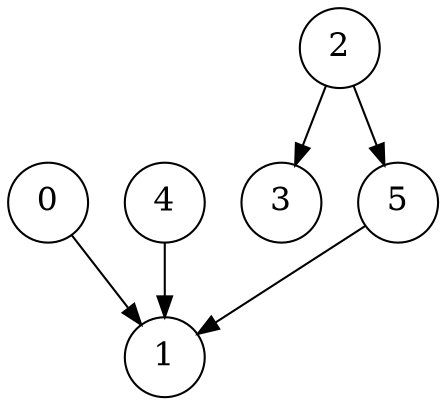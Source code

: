 // 6, [[1,0],[3,2],[5,2],[1,4],[1,5]]
// True

digraph "4a" {
    graph [dpi=300]
    layout="dot"

    node [shape="circle", fontsize=16]
    0, 1, 2, 3, 4, 5

    0 -> 1
    2 -> 3
    2 -> 5
    4 -> 1
    5 -> 1
}

